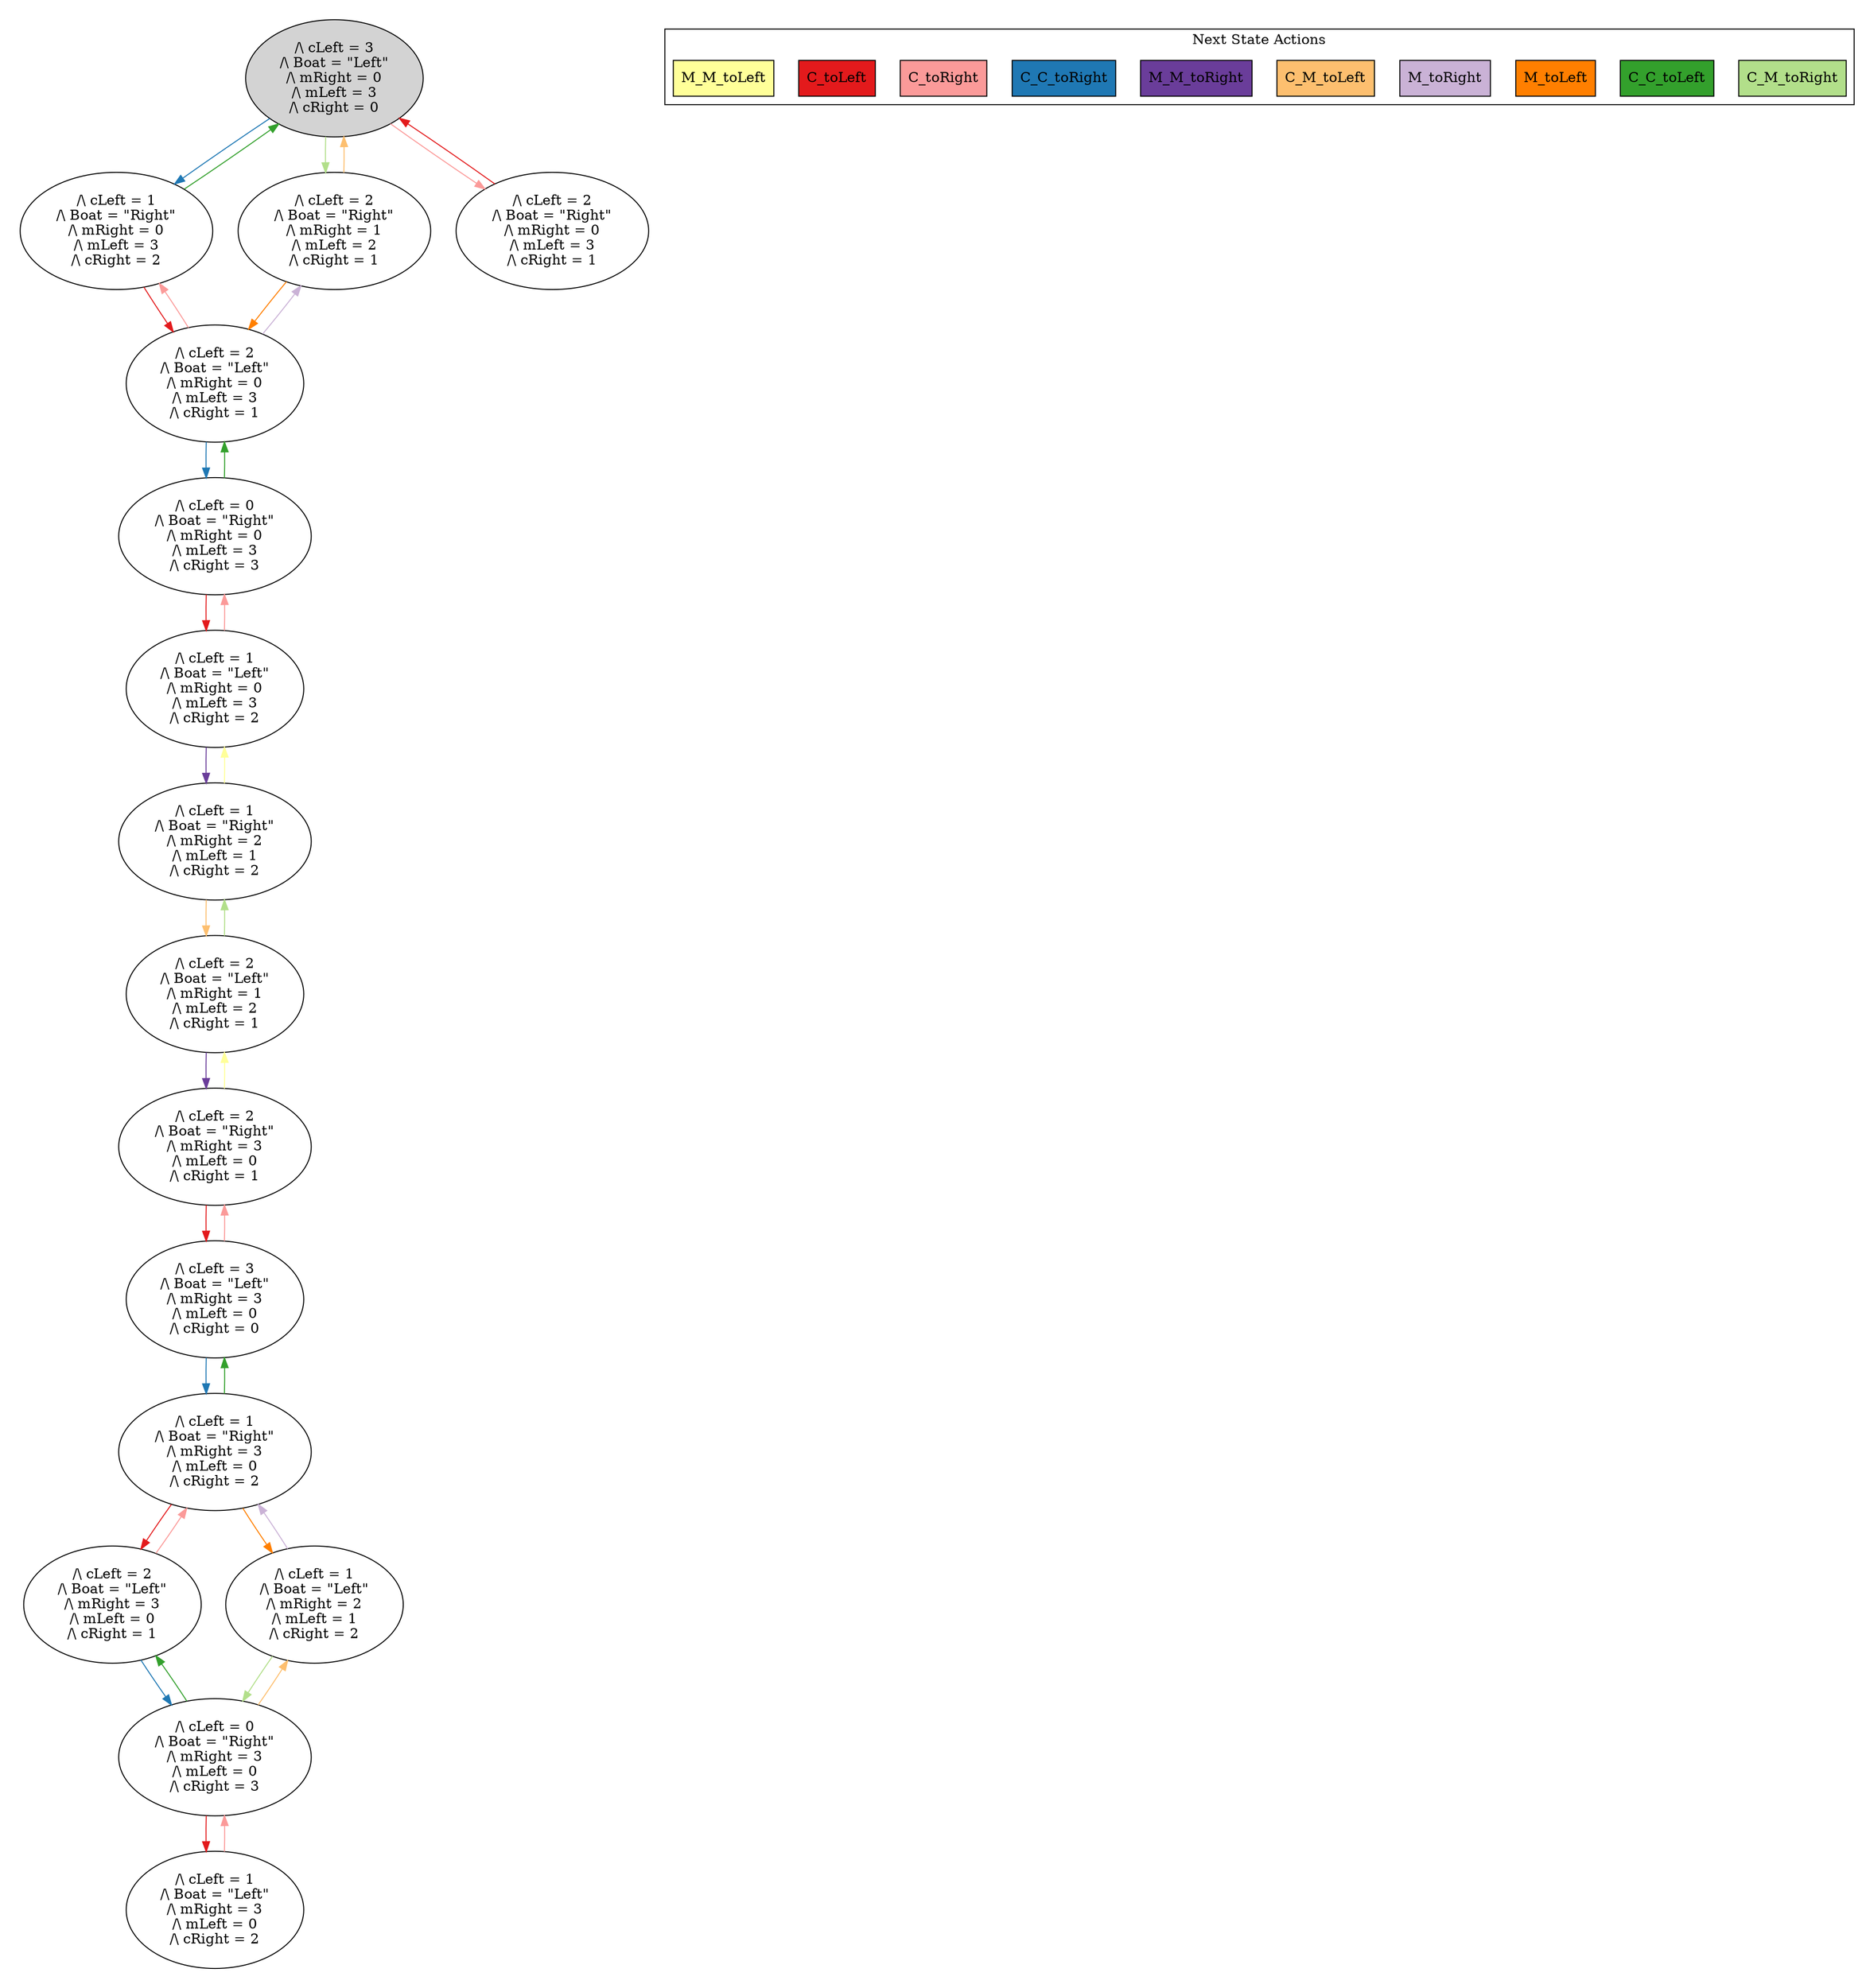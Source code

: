 strict digraph DiskGraph {
edge [colorscheme="paired12"]
nodesep=0.35;
subgraph cluster_graph {
color="white";
-9126930673768708816 [label="/\\ cLeft = 3\n/\\ Boat = \"Left\"\n/\\ mRight = 0\n/\\ mLeft = 3\n/\\ cRight = 0",style = filled]
-9126930673768708816 -> 5515704055906797872 [label="",color="2",fontcolor="2"];
5515704055906797872 [label="/\\ cLeft = 1\n/\\ Boat = \"Right\"\n/\\ mRight = 0\n/\\ mLeft = 3\n/\\ cRight = 2"];
-9126930673768708816 -> 5306663741565155336 [label="",color="3",fontcolor="3"];
5306663741565155336 [label="/\\ cLeft = 2\n/\\ Boat = \"Right\"\n/\\ mRight = 1\n/\\ mLeft = 2\n/\\ cRight = 1"];
5515704055906797872 -> -9126930673768708816 [label="",color="4",fontcolor="4"];
-9126930673768708816 -> 1457649170005150088 [label="",color="5",fontcolor="5"];
1457649170005150088 [label="/\\ cLeft = 2\n/\\ Boat = \"Right\"\n/\\ mRight = 0\n/\\ mLeft = 3\n/\\ cRight = 1"];
5515704055906797872 -> -2579051873829978693 [label="",color="6",fontcolor="6"];
-2579051873829978693 [label="/\\ cLeft = 2\n/\\ Boat = \"Left\"\n/\\ mRight = 0\n/\\ mLeft = 3\n/\\ cRight = 1"];
5306663741565155336 -> -9126930673768708816 [label="",color="7",fontcolor="7"];
5306663741565155336 -> -2579051873829978693 [label="",color="8",fontcolor="8"];
-2579051873829978693 -> -6844435697527454559 [label="",color="2",fontcolor="2"];
-6844435697527454559 [label="/\\ cLeft = 0\n/\\ Boat = \"Right\"\n/\\ mRight = 0\n/\\ mLeft = 3\n/\\ cRight = 3"];
1457649170005150088 -> -9126930673768708816 [label="",color="6",fontcolor="6"];
-2579051873829978693 -> 5515704055906797872 [label="",color="5",fontcolor="5"];
-2579051873829978693 -> 5306663741565155336 [label="",color="9",fontcolor="9"];
-6844435697527454559 -> -2579051873829978693 [label="",color="4",fontcolor="4"];
-6844435697527454559 -> 4292311707163243558 [label="",color="6",fontcolor="6"];
4292311707163243558 [label="/\\ cLeft = 1\n/\\ Boat = \"Left\"\n/\\ mRight = 0\n/\\ mLeft = 3\n/\\ cRight = 2"];
4292311707163243558 -> -597691341295097296 [label="",color="10",fontcolor="10"];
-597691341295097296 [label="/\\ cLeft = 1\n/\\ Boat = \"Right\"\n/\\ mRight = 2\n/\\ mLeft = 1\n/\\ cRight = 2"];
4292311707163243558 -> -6844435697527454559 [label="",color="5",fontcolor="5"];
-597691341295097296 -> 4292311707163243558 [label="",color="11",fontcolor="11"];
-597691341295097296 -> -9103235819498533829 [label="",color="7",fontcolor="7"];
-9103235819498533829 [label="/\\ cLeft = 2\n/\\ Boat = \"Left\"\n/\\ mRight = 1\n/\\ mLeft = 2\n/\\ cRight = 1"];
-9103235819498533829 -> -597691341295097296 [label="",color="3",fontcolor="3"];
-9103235819498533829 -> -965410828714419448 [label="",color="10",fontcolor="10"];
-965410828714419448 [label="/\\ cLeft = 2\n/\\ Boat = \"Right\"\n/\\ mRight = 3\n/\\ mLeft = 0\n/\\ cRight = 1"];
-965410828714419448 -> -9103235819498533829 [label="",color="11",fontcolor="11"];
-965410828714419448 -> 7491200514382878640 [label="",color="6",fontcolor="6"];
7491200514382878640 [label="/\\ cLeft = 3\n/\\ Boat = \"Left\"\n/\\ mRight = 3\n/\\ mLeft = 0\n/\\ cRight = 0"];
7491200514382878640 -> -6184849282355160144 [label="",color="2",fontcolor="2"];
-6184849282355160144 [label="/\\ cLeft = 1\n/\\ Boat = \"Right\"\n/\\ mRight = 3\n/\\ mLeft = 0\n/\\ cRight = 2"];
7491200514382878640 -> -965410828714419448 [label="",color="5",fontcolor="5"];
-6184849282355160144 -> 7491200514382878640 [label="",color="4",fontcolor="4"];
-6184849282355160144 -> 4221537756639883067 [label="",color="6",fontcolor="6"];
4221537756639883067 [label="/\\ cLeft = 2\n/\\ Boat = \"Left\"\n/\\ mRight = 3\n/\\ mLeft = 0\n/\\ cRight = 1"];
-6184849282355160144 -> -9174254961365493978 [label="",color="8",fontcolor="8"];
-9174254961365493978 [label="/\\ cLeft = 1\n/\\ Boat = \"Left\"\n/\\ mRight = 2\n/\\ mLeft = 1\n/\\ cRight = 2"];
4221537756639883067 -> 5161998435342751265 [label="",color="2",fontcolor="2"];
5161998435342751265 [label="/\\ cLeft = 0\n/\\ Boat = \"Right\"\n/\\ mRight = 3\n/\\ mLeft = 0\n/\\ cRight = 3"];
-9174254961365493978 -> 5161998435342751265 [label="",color="3",fontcolor="3"];
4221537756639883067 -> -6184849282355160144 [label="",color="5",fontcolor="5"];
-9174254961365493978 -> -6184849282355160144 [label="",color="9",fontcolor="9"];
5161998435342751265 -> 4221537756639883067 [label="",color="4",fontcolor="4"];
5161998435342751265 -> -9174254961365493978 [label="",color="7",fontcolor="7"];
5161998435342751265 -> -2507962913083185498 [label="",color="6",fontcolor="6"];
-2507962913083185498 [label="/\\ cLeft = 1\n/\\ Boat = \"Left\"\n/\\ mRight = 3\n/\\ mLeft = 0\n/\\ cRight = 2"];
-2507962913083185498 -> 5161998435342751265 [label="",color="5",fontcolor="5"];
{rank = same; -9126930673768708816;}
{rank = same; 5515704055906797872;5306663741565155336;1457649170005150088;}
{rank = same; -2579051873829978693;}
{rank = same; -6844435697527454559;}
{rank = same; 4292311707163243558;}
{rank = same; -597691341295097296;}
{rank = same; -9103235819498533829;}
{rank = same; -965410828714419448;}
{rank = same; 7491200514382878640;}
{rank = same; -6184849282355160144;}
{rank = same; -9174254961365493978;4221537756639883067;}
{rank = same; 5161998435342751265;}
{rank = same; -2507962913083185498;}
}
subgraph cluster_legend {graph[style=bold];label = "Next State Actions" style="solid"
node [ labeljust="l",colorscheme="paired12",style=filled,shape=record ]
C_M_toRight [label="C_M_toRight",fillcolor=3]
C_C_toLeft [label="C_C_toLeft",fillcolor=4]
M_toLeft [label="M_toLeft",fillcolor=8]
M_toRight [label="M_toRight",fillcolor=9]
C_M_toLeft [label="C_M_toLeft",fillcolor=7]
M_M_toRight [label="M_M_toRight",fillcolor=10]
C_C_toRight [label="C_C_toRight",fillcolor=2]
C_toRight [label="C_toRight",fillcolor=5]
C_toLeft [label="C_toLeft",fillcolor=6]
M_M_toLeft [label="M_M_toLeft",fillcolor=11]
}}
